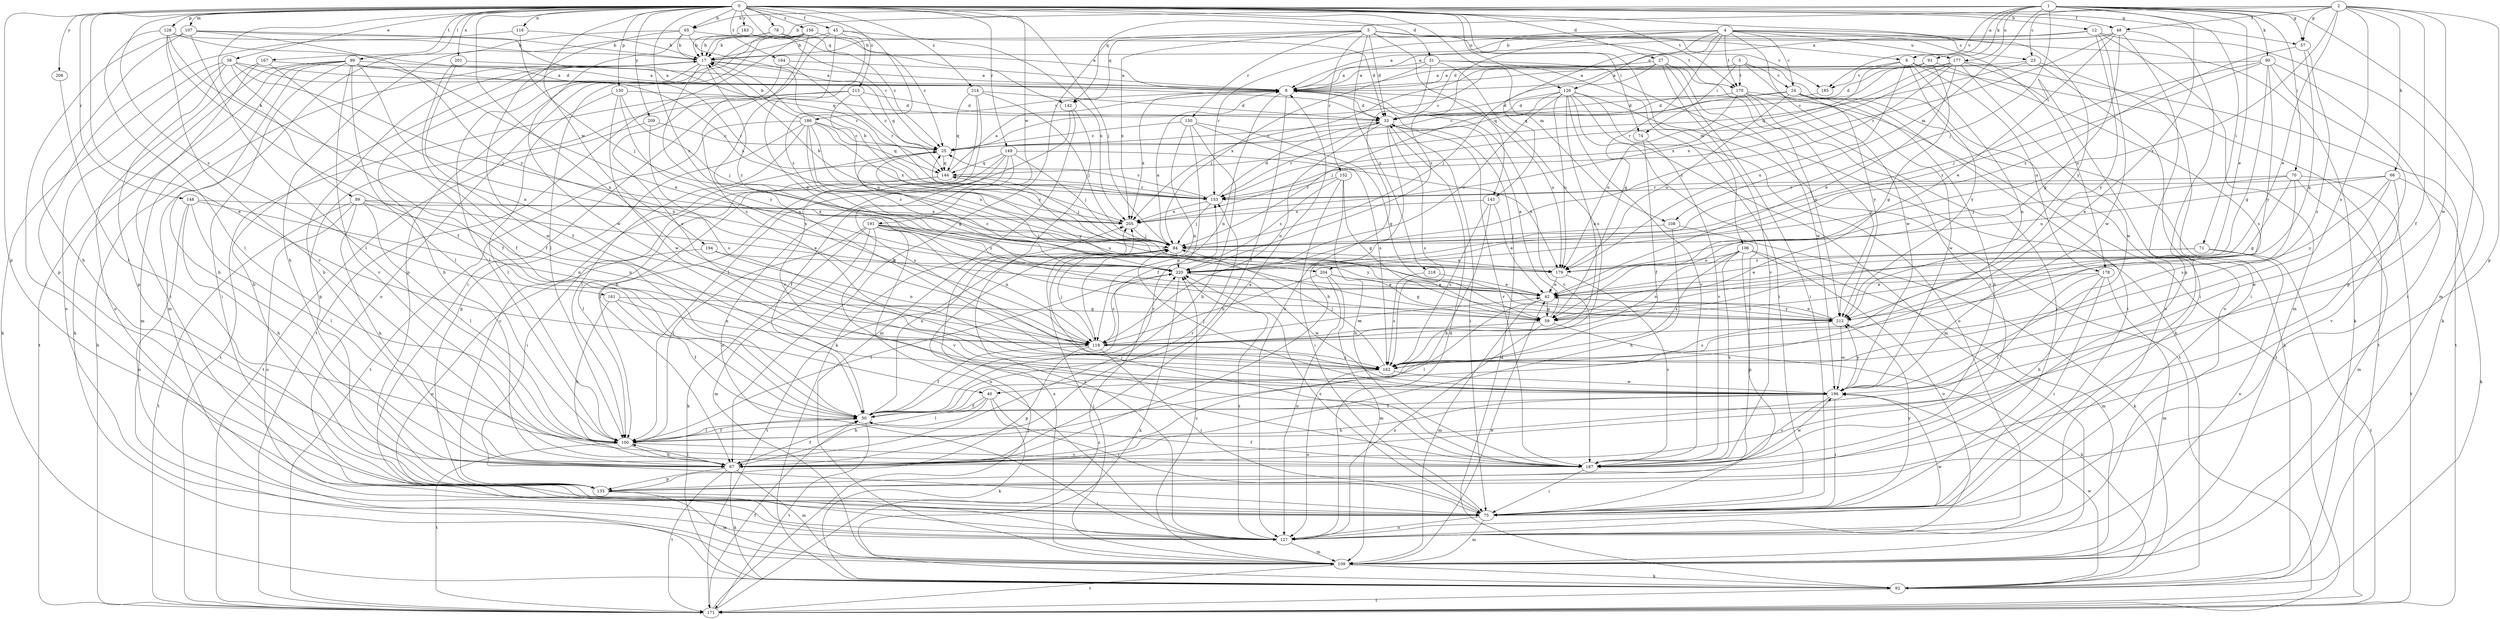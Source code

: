 strict digraph  {
0;
1;
2;
3;
4;
5;
6;
8;
12;
17;
23;
24;
25;
27;
31;
33;
38;
40;
42;
45;
48;
50;
57;
59;
65;
66;
67;
70;
71;
74;
75;
78;
84;
89;
90;
91;
92;
99;
100;
106;
107;
108;
109;
116;
118;
126;
127;
128;
130;
135;
142;
143;
144;
148;
149;
150;
152;
153;
156;
161;
162;
164;
167;
170;
171;
177;
178;
179;
183;
185;
186;
187;
191;
194;
196;
201;
204;
205;
206;
209;
212;
213;
214;
218;
220;
0 -> 12  [label=b];
0 -> 27  [label=d];
0 -> 31  [label=d];
0 -> 38  [label=e];
0 -> 40  [label=e];
0 -> 45  [label=f];
0 -> 48  [label=f];
0 -> 57  [label=g];
0 -> 65  [label=h];
0 -> 78  [label=j];
0 -> 84  [label=j];
0 -> 89  [label=k];
0 -> 99  [label=l];
0 -> 106  [label=m];
0 -> 107  [label=m];
0 -> 108  [label=m];
0 -> 116  [label=n];
0 -> 118  [label=n];
0 -> 126  [label=o];
0 -> 128  [label=p];
0 -> 130  [label=p];
0 -> 135  [label=p];
0 -> 142  [label=q];
0 -> 148  [label=r];
0 -> 149  [label=r];
0 -> 156  [label=s];
0 -> 161  [label=s];
0 -> 164  [label=t];
0 -> 167  [label=t];
0 -> 170  [label=t];
0 -> 183  [label=v];
0 -> 191  [label=w];
0 -> 194  [label=w];
0 -> 201  [label=x];
0 -> 204  [label=x];
0 -> 206  [label=y];
0 -> 209  [label=y];
0 -> 212  [label=y];
0 -> 213  [label=z];
0 -> 214  [label=z];
1 -> 6  [label=a];
1 -> 17  [label=b];
1 -> 40  [label=e];
1 -> 42  [label=e];
1 -> 57  [label=g];
1 -> 65  [label=h];
1 -> 70  [label=i];
1 -> 71  [label=i];
1 -> 84  [label=j];
1 -> 90  [label=k];
1 -> 91  [label=k];
1 -> 108  [label=m];
1 -> 109  [label=m];
1 -> 177  [label=u];
1 -> 185  [label=v];
2 -> 23  [label=c];
2 -> 42  [label=e];
2 -> 48  [label=f];
2 -> 50  [label=f];
2 -> 57  [label=g];
2 -> 66  [label=h];
2 -> 135  [label=p];
2 -> 142  [label=q];
2 -> 162  [label=s];
2 -> 196  [label=w];
2 -> 204  [label=x];
3 -> 6  [label=a];
3 -> 33  [label=d];
3 -> 67  [label=h];
3 -> 74  [label=i];
3 -> 142  [label=q];
3 -> 143  [label=q];
3 -> 150  [label=r];
3 -> 152  [label=r];
3 -> 170  [label=t];
3 -> 185  [label=v];
3 -> 205  [label=x];
3 -> 218  [label=z];
4 -> 8  [label=a];
4 -> 23  [label=c];
4 -> 24  [label=c];
4 -> 59  [label=g];
4 -> 92  [label=k];
4 -> 126  [label=o];
4 -> 143  [label=q];
4 -> 153  [label=r];
4 -> 170  [label=t];
4 -> 177  [label=u];
4 -> 178  [label=u];
4 -> 196  [label=w];
4 -> 220  [label=z];
5 -> 24  [label=c];
5 -> 25  [label=c];
5 -> 74  [label=i];
5 -> 127  [label=o];
5 -> 170  [label=t];
5 -> 212  [label=y];
6 -> 118  [label=n];
6 -> 171  [label=t];
6 -> 178  [label=u];
6 -> 179  [label=u];
6 -> 185  [label=v];
6 -> 205  [label=x];
6 -> 212  [label=y];
8 -> 33  [label=d];
8 -> 50  [label=f];
8 -> 118  [label=n];
8 -> 179  [label=u];
8 -> 186  [label=v];
8 -> 187  [label=v];
8 -> 205  [label=x];
12 -> 17  [label=b];
12 -> 33  [label=d];
12 -> 92  [label=k];
12 -> 109  [label=m];
12 -> 196  [label=w];
12 -> 212  [label=y];
17 -> 8  [label=a];
17 -> 67  [label=h];
17 -> 100  [label=l];
17 -> 144  [label=q];
17 -> 212  [label=y];
17 -> 220  [label=z];
23 -> 8  [label=a];
23 -> 75  [label=i];
23 -> 127  [label=o];
23 -> 144  [label=q];
24 -> 25  [label=c];
24 -> 33  [label=d];
24 -> 67  [label=h];
24 -> 75  [label=i];
24 -> 92  [label=k];
24 -> 179  [label=u];
24 -> 196  [label=w];
25 -> 144  [label=q];
25 -> 212  [label=y];
27 -> 8  [label=a];
27 -> 75  [label=i];
27 -> 84  [label=j];
27 -> 187  [label=v];
27 -> 196  [label=w];
27 -> 205  [label=x];
27 -> 212  [label=y];
31 -> 8  [label=a];
31 -> 75  [label=i];
31 -> 84  [label=j];
31 -> 92  [label=k];
31 -> 127  [label=o];
31 -> 162  [label=s];
33 -> 25  [label=c];
33 -> 67  [label=h];
33 -> 75  [label=i];
33 -> 118  [label=n];
33 -> 153  [label=r];
33 -> 162  [label=s];
33 -> 187  [label=v];
38 -> 8  [label=a];
38 -> 50  [label=f];
38 -> 84  [label=j];
38 -> 92  [label=k];
38 -> 127  [label=o];
38 -> 135  [label=p];
38 -> 205  [label=x];
40 -> 50  [label=f];
40 -> 67  [label=h];
40 -> 75  [label=i];
40 -> 92  [label=k];
40 -> 100  [label=l];
42 -> 25  [label=c];
42 -> 59  [label=g];
42 -> 100  [label=l];
42 -> 109  [label=m];
42 -> 212  [label=y];
45 -> 17  [label=b];
45 -> 59  [label=g];
45 -> 75  [label=i];
45 -> 162  [label=s];
45 -> 205  [label=x];
45 -> 220  [label=z];
48 -> 8  [label=a];
48 -> 17  [label=b];
48 -> 42  [label=e];
48 -> 59  [label=g];
48 -> 135  [label=p];
48 -> 153  [label=r];
48 -> 187  [label=v];
50 -> 100  [label=l];
50 -> 153  [label=r];
50 -> 171  [label=t];
50 -> 205  [label=x];
57 -> 59  [label=g];
57 -> 162  [label=s];
57 -> 220  [label=z];
59 -> 8  [label=a];
59 -> 92  [label=k];
59 -> 118  [label=n];
59 -> 127  [label=o];
65 -> 17  [label=b];
65 -> 25  [label=c];
65 -> 50  [label=f];
65 -> 109  [label=m];
65 -> 153  [label=r];
65 -> 196  [label=w];
66 -> 92  [label=k];
66 -> 153  [label=r];
66 -> 179  [label=u];
66 -> 187  [label=v];
66 -> 196  [label=w];
66 -> 212  [label=y];
67 -> 8  [label=a];
67 -> 17  [label=b];
67 -> 50  [label=f];
67 -> 92  [label=k];
67 -> 100  [label=l];
67 -> 109  [label=m];
67 -> 135  [label=p];
67 -> 153  [label=r];
67 -> 171  [label=t];
70 -> 59  [label=g];
70 -> 84  [label=j];
70 -> 109  [label=m];
70 -> 153  [label=r];
70 -> 162  [label=s];
70 -> 171  [label=t];
71 -> 42  [label=e];
71 -> 127  [label=o];
71 -> 171  [label=t];
71 -> 220  [label=z];
74 -> 50  [label=f];
74 -> 187  [label=v];
75 -> 109  [label=m];
75 -> 127  [label=o];
75 -> 212  [label=y];
75 -> 220  [label=z];
78 -> 8  [label=a];
78 -> 17  [label=b];
78 -> 33  [label=d];
78 -> 67  [label=h];
84 -> 8  [label=a];
84 -> 25  [label=c];
84 -> 171  [label=t];
84 -> 179  [label=u];
84 -> 220  [label=z];
89 -> 42  [label=e];
89 -> 67  [label=h];
89 -> 100  [label=l];
89 -> 118  [label=n];
89 -> 127  [label=o];
89 -> 171  [label=t];
89 -> 205  [label=x];
90 -> 8  [label=a];
90 -> 59  [label=g];
90 -> 75  [label=i];
90 -> 84  [label=j];
90 -> 135  [label=p];
90 -> 212  [label=y];
90 -> 220  [label=z];
91 -> 8  [label=a];
91 -> 25  [label=c];
91 -> 33  [label=d];
91 -> 59  [label=g];
91 -> 162  [label=s];
92 -> 33  [label=d];
92 -> 171  [label=t];
92 -> 196  [label=w];
99 -> 8  [label=a];
99 -> 42  [label=e];
99 -> 67  [label=h];
99 -> 75  [label=i];
99 -> 92  [label=k];
99 -> 100  [label=l];
99 -> 109  [label=m];
99 -> 118  [label=n];
99 -> 153  [label=r];
99 -> 171  [label=t];
99 -> 187  [label=v];
100 -> 50  [label=f];
100 -> 67  [label=h];
100 -> 171  [label=t];
100 -> 187  [label=v];
106 -> 109  [label=m];
106 -> 118  [label=n];
106 -> 127  [label=o];
106 -> 135  [label=p];
106 -> 162  [label=s];
106 -> 179  [label=u];
106 -> 187  [label=v];
107 -> 17  [label=b];
107 -> 67  [label=h];
107 -> 75  [label=i];
107 -> 100  [label=l];
107 -> 144  [label=q];
107 -> 220  [label=z];
108 -> 67  [label=h];
108 -> 84  [label=j];
108 -> 92  [label=k];
109 -> 42  [label=e];
109 -> 84  [label=j];
109 -> 92  [label=k];
109 -> 171  [label=t];
109 -> 205  [label=x];
109 -> 220  [label=z];
116 -> 17  [label=b];
116 -> 84  [label=j];
116 -> 135  [label=p];
118 -> 42  [label=e];
118 -> 50  [label=f];
118 -> 75  [label=i];
118 -> 84  [label=j];
118 -> 135  [label=p];
118 -> 162  [label=s];
118 -> 220  [label=z];
126 -> 33  [label=d];
126 -> 75  [label=i];
126 -> 84  [label=j];
126 -> 109  [label=m];
126 -> 118  [label=n];
126 -> 127  [label=o];
126 -> 171  [label=t];
126 -> 179  [label=u];
126 -> 187  [label=v];
126 -> 220  [label=z];
127 -> 33  [label=d];
127 -> 109  [label=m];
127 -> 196  [label=w];
127 -> 205  [label=x];
127 -> 220  [label=z];
128 -> 17  [label=b];
128 -> 33  [label=d];
128 -> 50  [label=f];
128 -> 100  [label=l];
128 -> 118  [label=n];
128 -> 187  [label=v];
130 -> 33  [label=d];
130 -> 84  [label=j];
130 -> 100  [label=l];
130 -> 118  [label=n];
130 -> 196  [label=w];
135 -> 17  [label=b];
135 -> 25  [label=c];
135 -> 75  [label=i];
135 -> 109  [label=m];
142 -> 92  [label=k];
142 -> 100  [label=l];
142 -> 109  [label=m];
143 -> 42  [label=e];
143 -> 67  [label=h];
143 -> 162  [label=s];
143 -> 205  [label=x];
144 -> 8  [label=a];
144 -> 75  [label=i];
144 -> 84  [label=j];
144 -> 100  [label=l];
144 -> 153  [label=r];
148 -> 67  [label=h];
148 -> 100  [label=l];
148 -> 118  [label=n];
148 -> 127  [label=o];
148 -> 205  [label=x];
149 -> 50  [label=f];
149 -> 84  [label=j];
149 -> 100  [label=l];
149 -> 127  [label=o];
149 -> 144  [label=q];
149 -> 162  [label=s];
149 -> 179  [label=u];
150 -> 25  [label=c];
150 -> 50  [label=f];
150 -> 59  [label=g];
150 -> 67  [label=h];
150 -> 118  [label=n];
150 -> 162  [label=s];
152 -> 59  [label=g];
152 -> 75  [label=i];
152 -> 153  [label=r];
152 -> 187  [label=v];
152 -> 220  [label=z];
153 -> 17  [label=b];
153 -> 25  [label=c];
153 -> 33  [label=d];
153 -> 84  [label=j];
153 -> 205  [label=x];
156 -> 17  [label=b];
156 -> 25  [label=c];
156 -> 100  [label=l];
156 -> 127  [label=o];
156 -> 135  [label=p];
156 -> 162  [label=s];
156 -> 171  [label=t];
161 -> 50  [label=f];
161 -> 59  [label=g];
161 -> 67  [label=h];
161 -> 118  [label=n];
162 -> 84  [label=j];
162 -> 127  [label=o];
162 -> 196  [label=w];
164 -> 8  [label=a];
164 -> 153  [label=r];
164 -> 162  [label=s];
167 -> 8  [label=a];
167 -> 50  [label=f];
167 -> 75  [label=i];
167 -> 127  [label=o];
170 -> 33  [label=d];
170 -> 75  [label=i];
170 -> 171  [label=t];
170 -> 179  [label=u];
170 -> 187  [label=v];
170 -> 212  [label=y];
171 -> 17  [label=b];
171 -> 50  [label=f];
171 -> 84  [label=j];
171 -> 220  [label=z];
177 -> 8  [label=a];
177 -> 42  [label=e];
177 -> 75  [label=i];
177 -> 153  [label=r];
177 -> 171  [label=t];
177 -> 196  [label=w];
177 -> 205  [label=x];
177 -> 220  [label=z];
178 -> 42  [label=e];
178 -> 67  [label=h];
178 -> 75  [label=i];
178 -> 100  [label=l];
178 -> 109  [label=m];
179 -> 42  [label=e];
179 -> 187  [label=v];
183 -> 17  [label=b];
183 -> 25  [label=c];
185 -> 33  [label=d];
186 -> 17  [label=b];
186 -> 25  [label=c];
186 -> 59  [label=g];
186 -> 100  [label=l];
186 -> 135  [label=p];
186 -> 144  [label=q];
186 -> 171  [label=t];
186 -> 179  [label=u];
186 -> 205  [label=x];
186 -> 220  [label=z];
187 -> 50  [label=f];
187 -> 75  [label=i];
187 -> 84  [label=j];
187 -> 196  [label=w];
191 -> 84  [label=j];
191 -> 92  [label=k];
191 -> 100  [label=l];
191 -> 109  [label=m];
191 -> 118  [label=n];
191 -> 127  [label=o];
191 -> 179  [label=u];
191 -> 187  [label=v];
191 -> 212  [label=y];
191 -> 220  [label=z];
194 -> 118  [label=n];
194 -> 127  [label=o];
194 -> 220  [label=z];
196 -> 50  [label=f];
196 -> 67  [label=h];
196 -> 75  [label=i];
196 -> 84  [label=j];
196 -> 187  [label=v];
196 -> 212  [label=y];
201 -> 8  [label=a];
201 -> 50  [label=f];
201 -> 196  [label=w];
204 -> 42  [label=e];
204 -> 59  [label=g];
204 -> 109  [label=m];
204 -> 118  [label=n];
204 -> 127  [label=o];
205 -> 17  [label=b];
205 -> 84  [label=j];
206 -> 100  [label=l];
209 -> 25  [label=c];
209 -> 162  [label=s];
209 -> 171  [label=t];
212 -> 42  [label=e];
212 -> 144  [label=q];
212 -> 162  [label=s];
212 -> 196  [label=w];
213 -> 25  [label=c];
213 -> 33  [label=d];
213 -> 135  [label=p];
213 -> 171  [label=t];
213 -> 179  [label=u];
214 -> 33  [label=d];
214 -> 67  [label=h];
214 -> 84  [label=j];
214 -> 144  [label=q];
214 -> 187  [label=v];
218 -> 42  [label=e];
218 -> 162  [label=s];
220 -> 42  [label=e];
220 -> 92  [label=k];
220 -> 100  [label=l];
220 -> 196  [label=w];
}
